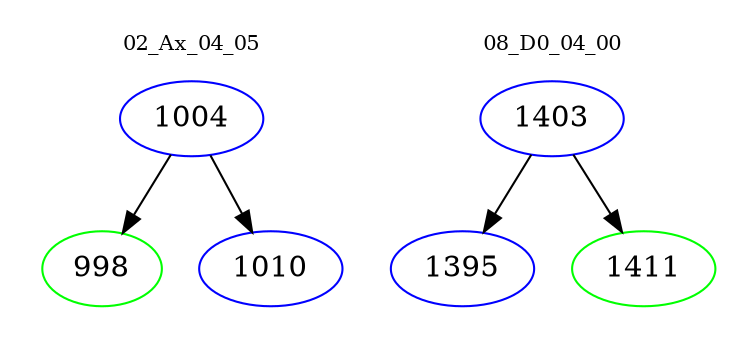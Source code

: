 digraph{
subgraph cluster_0 {
color = white
label = "02_Ax_04_05";
fontsize=10;
T0_1004 [label="1004", color="blue"]
T0_1004 -> T0_998 [color="black"]
T0_998 [label="998", color="green"]
T0_1004 -> T0_1010 [color="black"]
T0_1010 [label="1010", color="blue"]
}
subgraph cluster_1 {
color = white
label = "08_D0_04_00";
fontsize=10;
T1_1403 [label="1403", color="blue"]
T1_1403 -> T1_1395 [color="black"]
T1_1395 [label="1395", color="blue"]
T1_1403 -> T1_1411 [color="black"]
T1_1411 [label="1411", color="green"]
}
}

